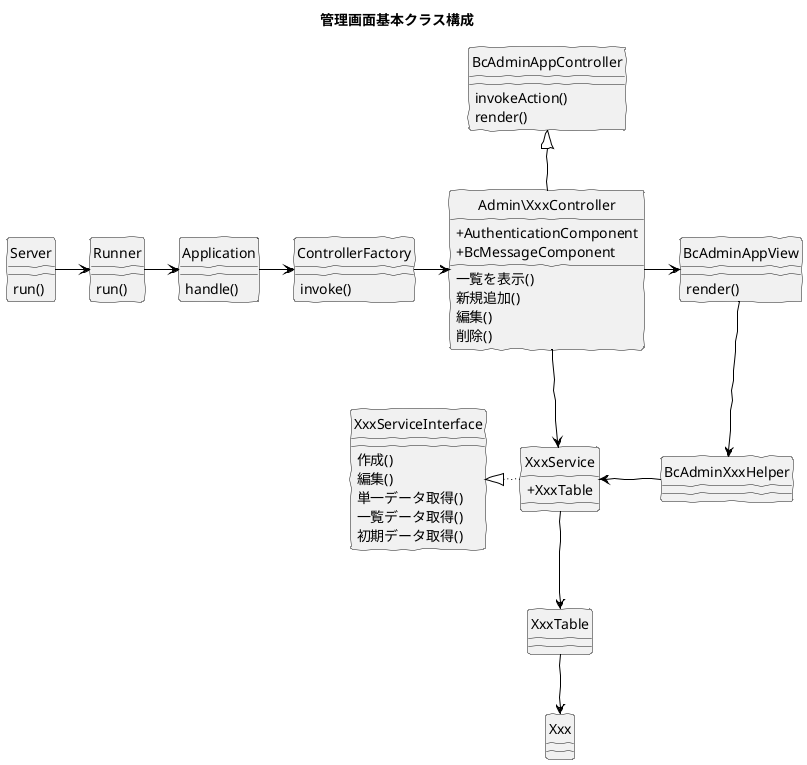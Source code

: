 @startuml
skinparam handwritten true
hide circle
skinparam classAttributeIconSize 0

title 管理画面基本クラス構成

class Server {
  run()
}

class Runner {
  run()
}

class Application {
  handle()
}

class ControllerFactory {
  invoke()
}

class Admin\XxxController {
  + AuthenticationComponent
  + BcMessageComponent 
  一覧を表示()
  新規追加()
  編集()
  削除()
}

class BcAdminAppController {
  invokeAction()
  render()
}

class BcAdminAppView {
  render()
}

class BcAdminXxxHelper {
}

class XxxService {
  + XxxTable
}

class XxxServiceInterface {
  作成()
  編集()
  単一データ取得()
  一覧データ取得()
  初期データ取得()
}

class XxxTable {
}

class Xxx {
}

Server -right[#Black]-> Runner

Runner -right[#Black]-> Application

Application -right[#Black]-> ControllerFactory

ControllerFactory -right[#Black]-> Admin\XxxController

Admin\XxxController -right[#Black]-> BcAdminAppView
Admin\XxxController -down[#Black]-> XxxService
Admin\XxxController -up[#Black]-|> BcAdminAppController

BcAdminAppView -down[#Black]-> BcAdminXxxHelper

BcAdminXxxHelper -left[#Black]-> XxxService

XxxService -down[#Black]-> XxxTable
XxxService -left[dotted,#Black]-|> XxxServiceInterface

XxxTable -down[#Black]-> Xxx

@enduml
